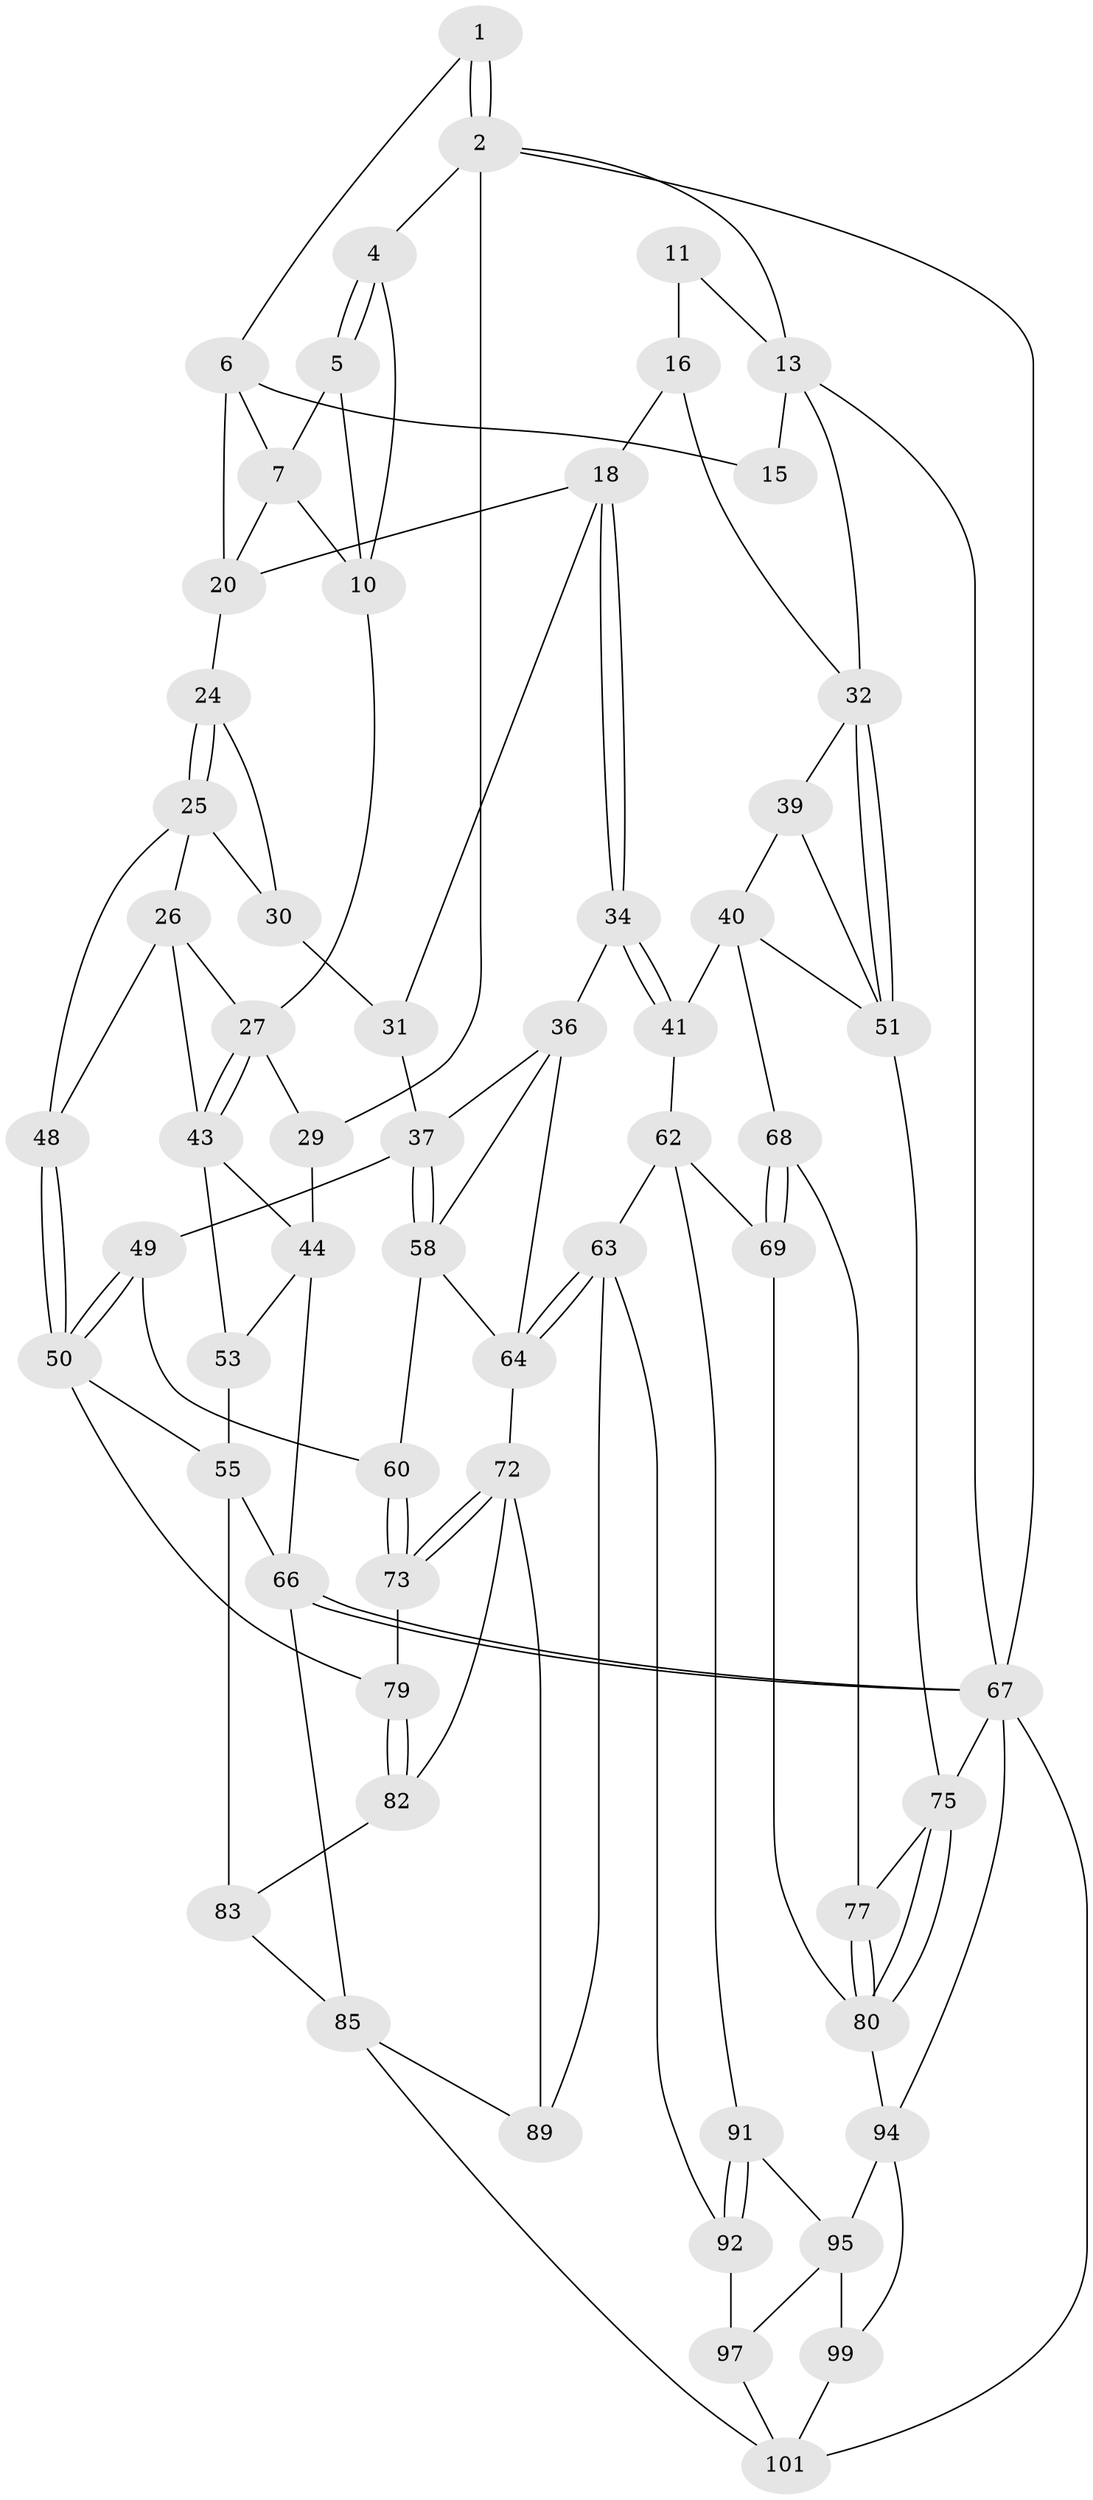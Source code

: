 // original degree distribution, {3: 0.029411764705882353, 6: 0.24509803921568626, 5: 0.4803921568627451, 4: 0.24509803921568626}
// Generated by graph-tools (version 1.1) at 2025/11/02/21/25 10:11:13]
// undirected, 61 vertices, 127 edges
graph export_dot {
graph [start="1"]
  node [color=gray90,style=filled];
  1 [pos="+0.14718785680850643+0"];
  2 [pos="+0+0",super="+3"];
  4 [pos="+0+0.10508636307326809"];
  5 [pos="+0.1048728196544695+0",super="+9"];
  6 [pos="+0.304608139409825+0",super="+21"];
  7 [pos="+0.14918164752606528+0.1077434465752342",super="+8"];
  10 [pos="+0.04263802662709626+0.12340648362266012",super="+23"];
  11 [pos="+0.8756401849817488+0.013664771491457596",super="+12"];
  13 [pos="+1+0.17926466144399605",super="+14"];
  15 [pos="+0.7903238292784702+0"];
  16 [pos="+0.8203474265125369+0.13947216698152695",super="+17"];
  18 [pos="+0.5596476673922993+0.036479571004672",super="+19"];
  20 [pos="+0.4986025506949223+0",super="+22"];
  24 [pos="+0.2105935014051966+0.14840935293630222"];
  25 [pos="+0.16056010022606498+0.24375873553270042",super="+42"];
  26 [pos="+0.13900648087201722+0.24734228121235946",super="+46"];
  27 [pos="+0.09870861971189687+0.23037851293504558",super="+28"];
  29 [pos="+0+0.20591814369740638"];
  30 [pos="+0.2939798159713968+0.23223657675856885"];
  31 [pos="+0.37992483701019675+0.20688660869410527"];
  32 [pos="+1+0.2402273041853159",super="+33"];
  34 [pos="+0.5656681872560549+0.08316852676338617",super="+35"];
  36 [pos="+0.5095272764193485+0.37313341910053244",super="+61"];
  37 [pos="+0.501346522498012+0.37391084542101877",super="+38"];
  39 [pos="+0.8037137295596963+0.271892146373515"];
  40 [pos="+0.7497100379721532+0.36451452544107055",super="+65"];
  41 [pos="+0.6738833651184187+0.38233976581773943",super="+57"];
  43 [pos="+0.004208577093648938+0.3077480472683694",super="+47"];
  44 [pos="+0.003930867162705437+0.30785885426937243",super="+45"];
  48 [pos="+0.2505842382672997+0.3990433773009267"];
  49 [pos="+0.2959054179656866+0.42781063217654314"];
  50 [pos="+0.2798951212517285+0.43429469152260103",super="+54"];
  51 [pos="+1+0.4036362463122462",super="+52"];
  53 [pos="+0.07360564155271464+0.45112538515955825"];
  55 [pos="+0.1880168366629778+0.5268119895306993",super="+56"];
  58 [pos="+0.44970981938994953+0.45271290998776387",super="+59"];
  60 [pos="+0.4043838732116349+0.46063879962318577"];
  62 [pos="+0.6295372505663699+0.6187957763725407",super="+70"];
  63 [pos="+0.5885159170238817+0.6165191605985934",super="+88"];
  64 [pos="+0.5777561013296649+0.6103690043420262",super="+71"];
  66 [pos="+0+0.712893247533204",super="+78"];
  67 [pos="+0+1",super="+74"];
  68 [pos="+0.827228158381136+0.5151925854905498"];
  69 [pos="+0.6924088386368391+0.619212045343433"];
  72 [pos="+0.4027480610929605+0.585637774839976",super="+86"];
  73 [pos="+0.38781611609823746+0.5741134226125638"];
  75 [pos="+1+0.7654474220246728",super="+76"];
  77 [pos="+0.8298837842474995+0.5168595698486727"];
  79 [pos="+0.3397039293296189+0.5496375584101977"];
  80 [pos="+1+0.7227616966952556",super="+81"];
  82 [pos="+0.27948135912818983+0.6144000308650259",super="+87"];
  83 [pos="+0.22321105901789062+0.5760450889876354",super="+84"];
  85 [pos="+0.15515108279889953+0.709378600737778",super="+90"];
  89 [pos="+0.3712104555677622+0.7774144165475346"];
  91 [pos="+0.6361670267076259+0.657972983101973"];
  92 [pos="+0.604670479015823+0.8204386878098298",super="+93"];
  94 [pos="+0.8019455505174218+0.8000187668738465",super="+98"];
  95 [pos="+0.7612096611205424+0.807579299407378",super="+96"];
  97 [pos="+0.6292287119506461+0.8609827593720293",super="+100"];
  99 [pos="+0.7837550763169775+1"];
  101 [pos="+0.43048378222622036+1",super="+102"];
  1 -- 2;
  1 -- 2;
  1 -- 6;
  2 -- 67;
  2 -- 4;
  2 -- 29;
  2 -- 13;
  4 -- 5;
  4 -- 5;
  4 -- 10;
  5 -- 10;
  5 -- 7;
  6 -- 7;
  6 -- 20;
  6 -- 15;
  7 -- 20;
  7 -- 10;
  10 -- 27;
  11 -- 16 [weight=2];
  11 -- 13;
  13 -- 32;
  13 -- 67;
  13 -- 15;
  16 -- 18;
  16 -- 32;
  18 -- 34;
  18 -- 34;
  18 -- 20;
  18 -- 31;
  20 -- 24;
  24 -- 25;
  24 -- 25;
  24 -- 30;
  25 -- 26;
  25 -- 48;
  25 -- 30;
  26 -- 27;
  26 -- 48;
  26 -- 43;
  27 -- 43;
  27 -- 43;
  27 -- 29;
  29 -- 44;
  30 -- 31;
  31 -- 37;
  32 -- 51;
  32 -- 51;
  32 -- 39;
  34 -- 41 [weight=2];
  34 -- 41;
  34 -- 36;
  36 -- 37;
  36 -- 64;
  36 -- 58;
  37 -- 58;
  37 -- 58;
  37 -- 49;
  39 -- 40;
  39 -- 51;
  40 -- 41;
  40 -- 51;
  40 -- 68;
  41 -- 62;
  43 -- 44;
  43 -- 53;
  44 -- 53;
  44 -- 66;
  48 -- 50;
  48 -- 50;
  49 -- 50;
  49 -- 50;
  49 -- 60;
  50 -- 55;
  50 -- 79;
  51 -- 75;
  53 -- 55;
  55 -- 83;
  55 -- 66;
  58 -- 64;
  58 -- 60;
  60 -- 73;
  60 -- 73;
  62 -- 63;
  62 -- 91;
  62 -- 69;
  63 -- 64;
  63 -- 64;
  63 -- 89;
  63 -- 92;
  64 -- 72;
  66 -- 67;
  66 -- 67;
  66 -- 85;
  67 -- 75;
  67 -- 94;
  67 -- 101;
  68 -- 69;
  68 -- 69;
  68 -- 77;
  69 -- 80;
  72 -- 73;
  72 -- 73;
  72 -- 89;
  72 -- 82;
  73 -- 79;
  75 -- 80;
  75 -- 80;
  75 -- 77;
  77 -- 80;
  77 -- 80;
  79 -- 82;
  79 -- 82;
  80 -- 94;
  82 -- 83 [weight=2];
  83 -- 85;
  85 -- 89;
  85 -- 101;
  91 -- 92;
  91 -- 92;
  91 -- 95;
  92 -- 97 [weight=2];
  94 -- 95;
  94 -- 99;
  95 -- 97;
  95 -- 99;
  97 -- 101;
  99 -- 101;
}
